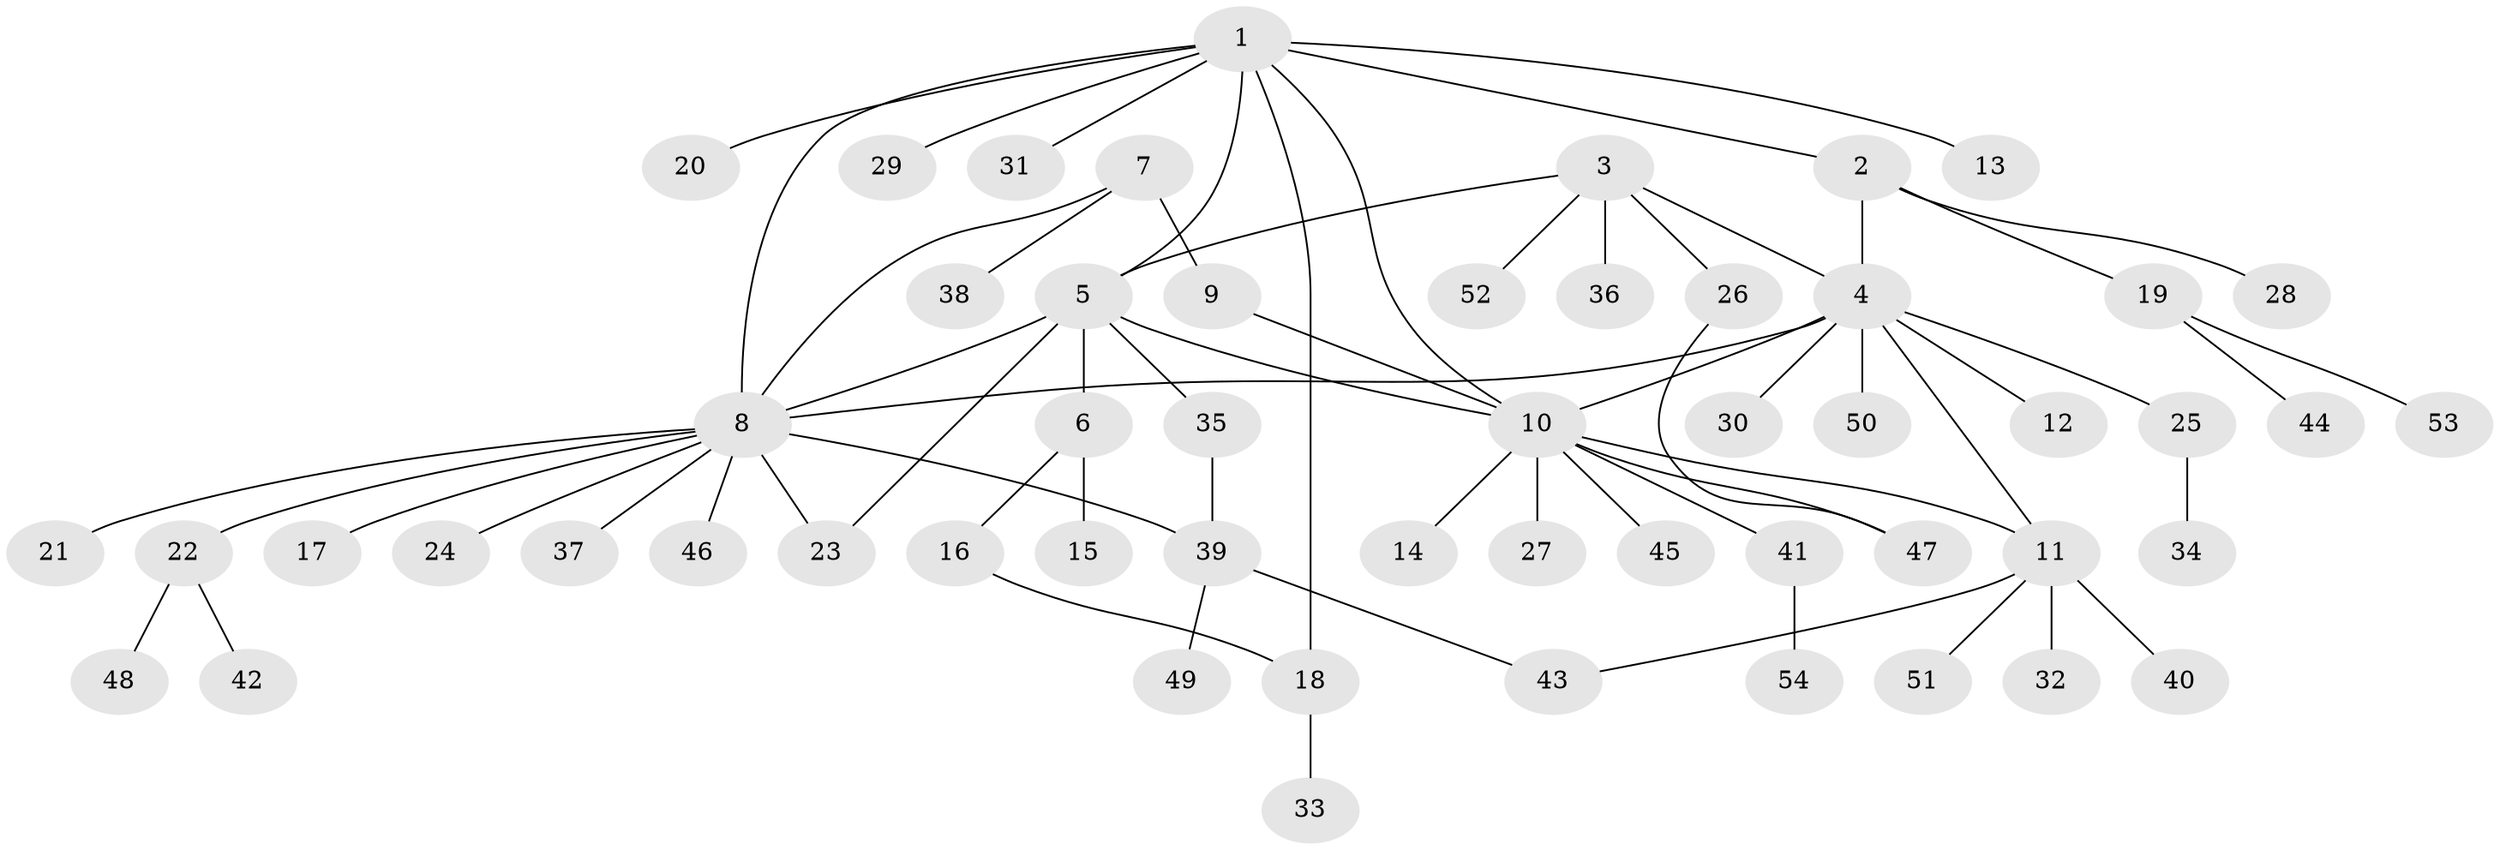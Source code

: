 // Generated by graph-tools (version 1.1) at 2025/54/03/09/25 04:54:26]
// undirected, 54 vertices, 65 edges
graph export_dot {
graph [start="1"]
  node [color=gray90,style=filled];
  1;
  2;
  3;
  4;
  5;
  6;
  7;
  8;
  9;
  10;
  11;
  12;
  13;
  14;
  15;
  16;
  17;
  18;
  19;
  20;
  21;
  22;
  23;
  24;
  25;
  26;
  27;
  28;
  29;
  30;
  31;
  32;
  33;
  34;
  35;
  36;
  37;
  38;
  39;
  40;
  41;
  42;
  43;
  44;
  45;
  46;
  47;
  48;
  49;
  50;
  51;
  52;
  53;
  54;
  1 -- 2;
  1 -- 5;
  1 -- 8;
  1 -- 10;
  1 -- 13;
  1 -- 18;
  1 -- 20;
  1 -- 29;
  1 -- 31;
  2 -- 4;
  2 -- 19;
  2 -- 28;
  3 -- 4;
  3 -- 5;
  3 -- 26;
  3 -- 36;
  3 -- 52;
  4 -- 8;
  4 -- 10;
  4 -- 11;
  4 -- 12;
  4 -- 25;
  4 -- 30;
  4 -- 50;
  5 -- 6;
  5 -- 8;
  5 -- 10;
  5 -- 23;
  5 -- 35;
  6 -- 15;
  6 -- 16;
  7 -- 8;
  7 -- 9;
  7 -- 38;
  8 -- 17;
  8 -- 21;
  8 -- 22;
  8 -- 23;
  8 -- 24;
  8 -- 37;
  8 -- 39;
  8 -- 46;
  9 -- 10;
  10 -- 11;
  10 -- 14;
  10 -- 27;
  10 -- 41;
  10 -- 45;
  10 -- 47;
  11 -- 32;
  11 -- 40;
  11 -- 43;
  11 -- 51;
  16 -- 18;
  18 -- 33;
  19 -- 44;
  19 -- 53;
  22 -- 42;
  22 -- 48;
  25 -- 34;
  26 -- 47;
  35 -- 39;
  39 -- 43;
  39 -- 49;
  41 -- 54;
}
